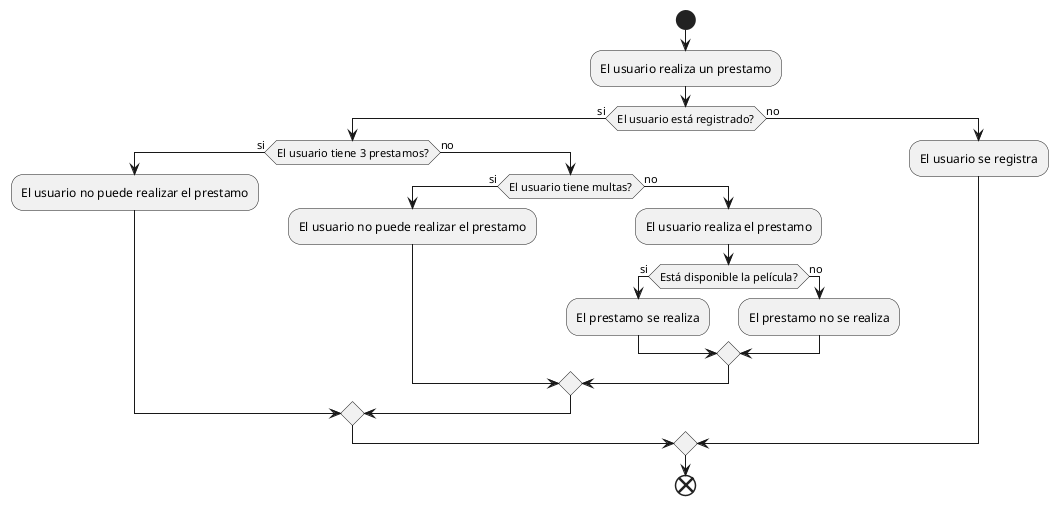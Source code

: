 @startuml
start
:El usuario realiza un prestamo;
if (El usuario está registrado?) then (si)
    if (El usuario tiene 3 prestamos?) then (si)
        :El usuario no puede realizar el prestamo;
    else (no)
        if (El usuario tiene multas?) then (si)
            :El usuario no puede realizar el prestamo;
        else (no)
            :El usuario realiza el prestamo;
            if (Está disponible la película?) then (si)
                :El prestamo se realiza;
            else (no)
                :El prestamo no se realiza;
            endif
        endif
    endif
else (no)
    :El usuario se registra;
endif
end
@enduml
